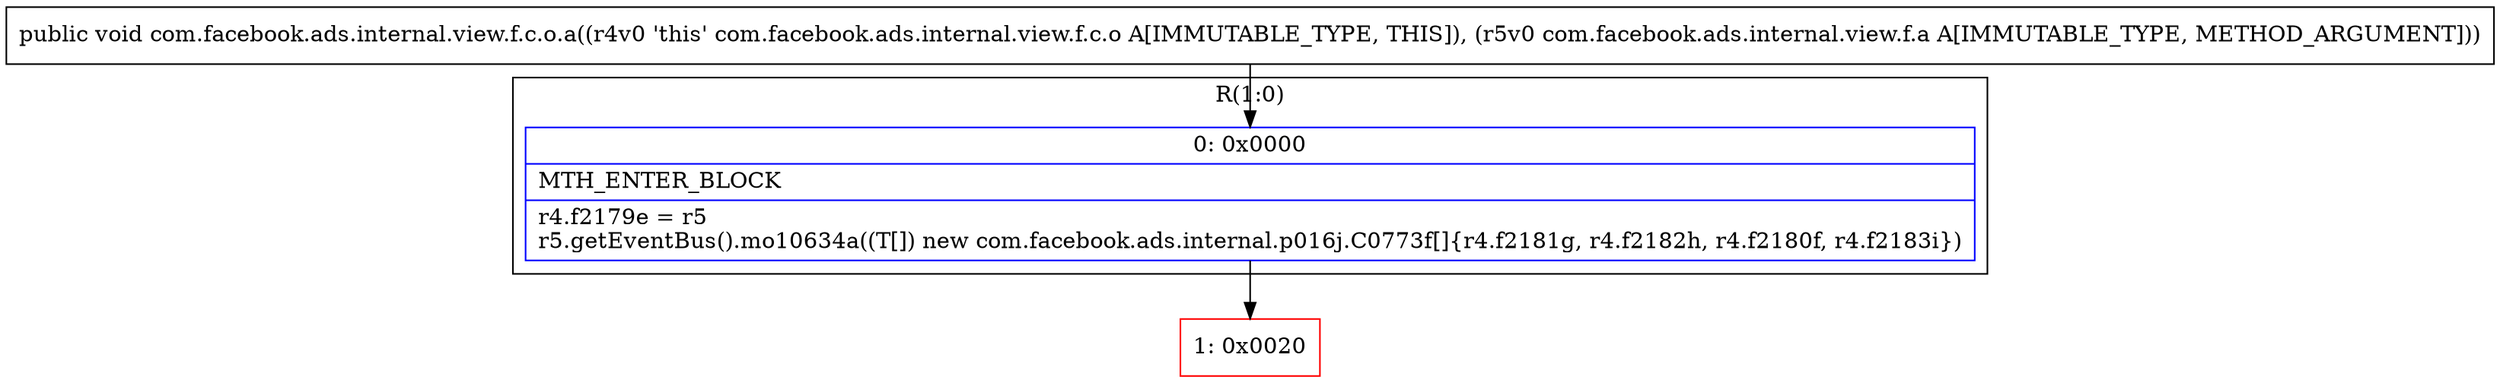 digraph "CFG forcom.facebook.ads.internal.view.f.c.o.a(Lcom\/facebook\/ads\/internal\/view\/f\/a;)V" {
subgraph cluster_Region_592279307 {
label = "R(1:0)";
node [shape=record,color=blue];
Node_0 [shape=record,label="{0\:\ 0x0000|MTH_ENTER_BLOCK\l|r4.f2179e = r5\lr5.getEventBus().mo10634a((T[]) new com.facebook.ads.internal.p016j.C0773f[]\{r4.f2181g, r4.f2182h, r4.f2180f, r4.f2183i\})\l}"];
}
Node_1 [shape=record,color=red,label="{1\:\ 0x0020}"];
MethodNode[shape=record,label="{public void com.facebook.ads.internal.view.f.c.o.a((r4v0 'this' com.facebook.ads.internal.view.f.c.o A[IMMUTABLE_TYPE, THIS]), (r5v0 com.facebook.ads.internal.view.f.a A[IMMUTABLE_TYPE, METHOD_ARGUMENT])) }"];
MethodNode -> Node_0;
Node_0 -> Node_1;
}

